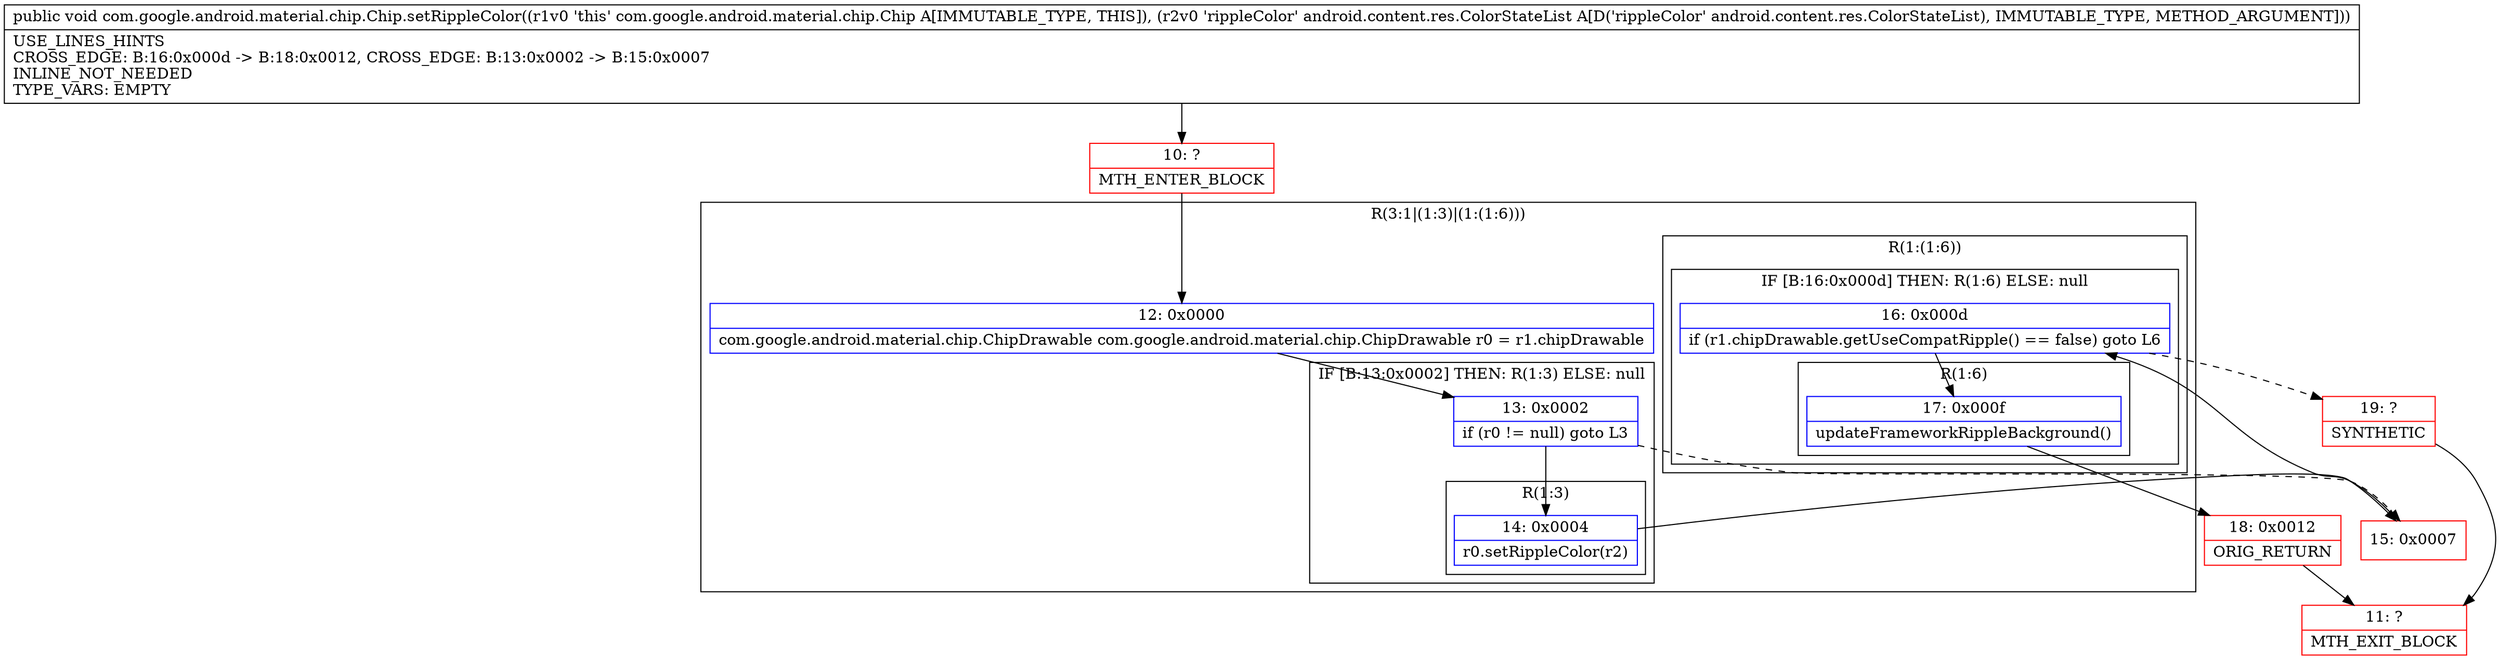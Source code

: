 digraph "CFG forcom.google.android.material.chip.Chip.setRippleColor(Landroid\/content\/res\/ColorStateList;)V" {
subgraph cluster_Region_344480677 {
label = "R(3:1|(1:3)|(1:(1:6)))";
node [shape=record,color=blue];
Node_12 [shape=record,label="{12\:\ 0x0000|com.google.android.material.chip.ChipDrawable com.google.android.material.chip.ChipDrawable r0 = r1.chipDrawable\l}"];
subgraph cluster_IfRegion_437538605 {
label = "IF [B:13:0x0002] THEN: R(1:3) ELSE: null";
node [shape=record,color=blue];
Node_13 [shape=record,label="{13\:\ 0x0002|if (r0 != null) goto L3\l}"];
subgraph cluster_Region_1315222706 {
label = "R(1:3)";
node [shape=record,color=blue];
Node_14 [shape=record,label="{14\:\ 0x0004|r0.setRippleColor(r2)\l}"];
}
}
subgraph cluster_Region_1064766048 {
label = "R(1:(1:6))";
node [shape=record,color=blue];
subgraph cluster_IfRegion_1113518767 {
label = "IF [B:16:0x000d] THEN: R(1:6) ELSE: null";
node [shape=record,color=blue];
Node_16 [shape=record,label="{16\:\ 0x000d|if (r1.chipDrawable.getUseCompatRipple() == false) goto L6\l}"];
subgraph cluster_Region_1502036585 {
label = "R(1:6)";
node [shape=record,color=blue];
Node_17 [shape=record,label="{17\:\ 0x000f|updateFrameworkRippleBackground()\l}"];
}
}
}
}
Node_10 [shape=record,color=red,label="{10\:\ ?|MTH_ENTER_BLOCK\l}"];
Node_15 [shape=record,color=red,label="{15\:\ 0x0007}"];
Node_18 [shape=record,color=red,label="{18\:\ 0x0012|ORIG_RETURN\l}"];
Node_11 [shape=record,color=red,label="{11\:\ ?|MTH_EXIT_BLOCK\l}"];
Node_19 [shape=record,color=red,label="{19\:\ ?|SYNTHETIC\l}"];
MethodNode[shape=record,label="{public void com.google.android.material.chip.Chip.setRippleColor((r1v0 'this' com.google.android.material.chip.Chip A[IMMUTABLE_TYPE, THIS]), (r2v0 'rippleColor' android.content.res.ColorStateList A[D('rippleColor' android.content.res.ColorStateList), IMMUTABLE_TYPE, METHOD_ARGUMENT]))  | USE_LINES_HINTS\lCROSS_EDGE: B:16:0x000d \-\> B:18:0x0012, CROSS_EDGE: B:13:0x0002 \-\> B:15:0x0007\lINLINE_NOT_NEEDED\lTYPE_VARS: EMPTY\l}"];
MethodNode -> Node_10;Node_12 -> Node_13;
Node_13 -> Node_14;
Node_13 -> Node_15[style=dashed];
Node_14 -> Node_15;
Node_16 -> Node_17;
Node_16 -> Node_19[style=dashed];
Node_17 -> Node_18;
Node_10 -> Node_12;
Node_15 -> Node_16;
Node_18 -> Node_11;
Node_19 -> Node_11;
}

